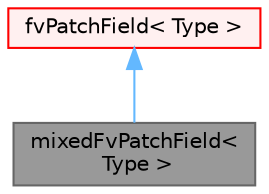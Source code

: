 digraph "mixedFvPatchField&lt; Type &gt;"
{
 // LATEX_PDF_SIZE
  bgcolor="transparent";
  edge [fontname=Helvetica,fontsize=10,labelfontname=Helvetica,labelfontsize=10];
  node [fontname=Helvetica,fontsize=10,shape=box,height=0.2,width=0.4];
  Node1 [id="Node000001",label="mixedFvPatchField\<\l Type \>",height=0.2,width=0.4,color="gray40", fillcolor="grey60", style="filled", fontcolor="black",tooltip="This boundary condition provides a base class for 'mixed' type boundary conditions,..."];
  Node2 -> Node1 [id="edge1_Node000001_Node000002",dir="back",color="steelblue1",style="solid",tooltip=" "];
  Node2 [id="Node000002",label="fvPatchField\< Type \>",height=0.2,width=0.4,color="red", fillcolor="#FFF0F0", style="filled",URL="$classFoam_1_1fvPatchField.html",tooltip="Abstract base class with a fat-interface to all derived classes covering all possible ways in which t..."];
}

